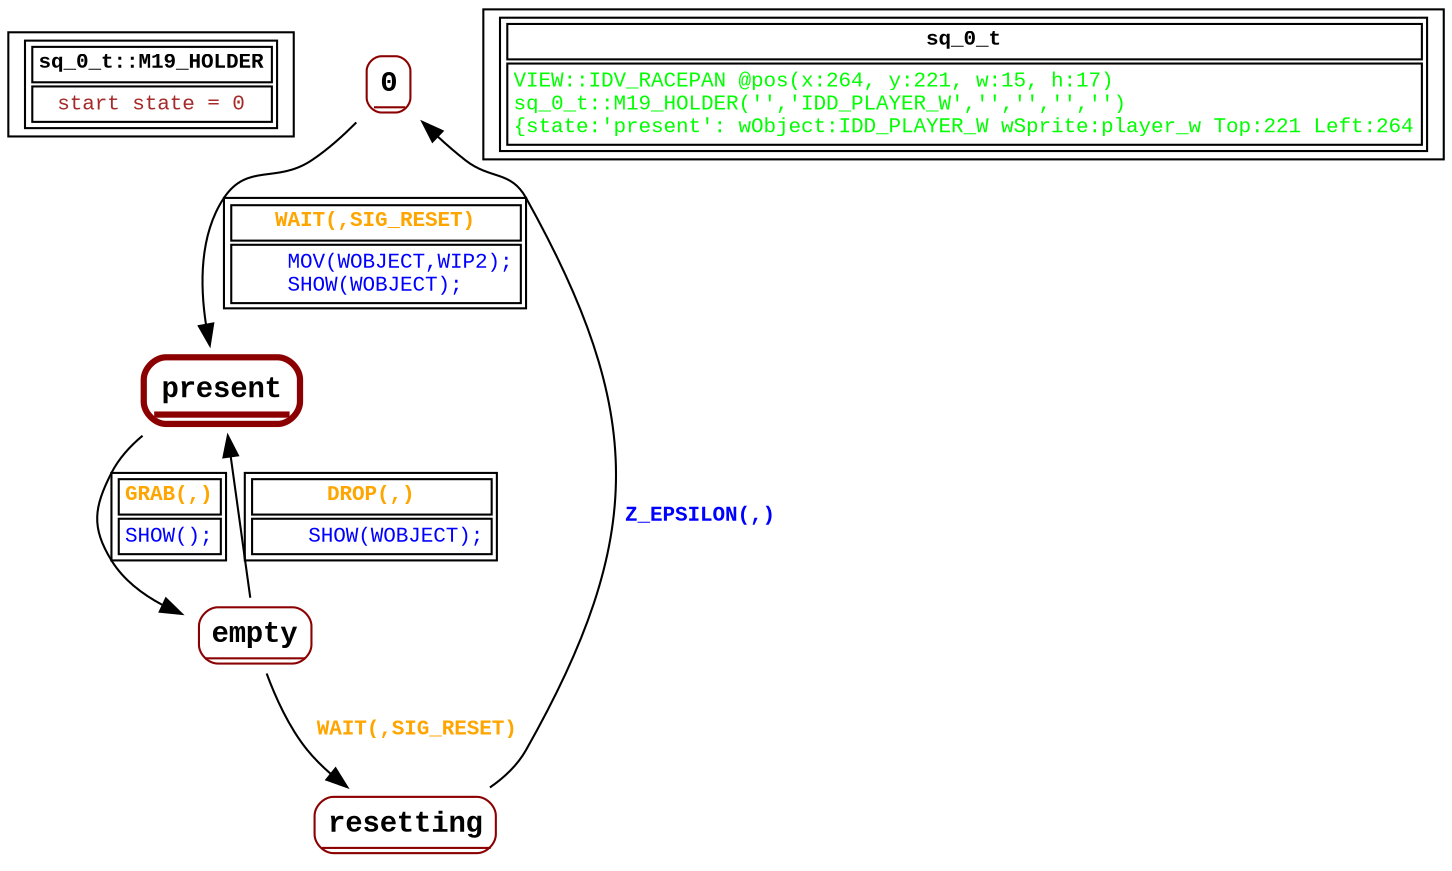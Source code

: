 digraph Automaton {
 fontname="Courier New"
	node [shape=oval, fontname="Courier New"];
	filename[shape = record, fontsize=10, label=< <table border="1"><tr><td><b>sq_0_t::M19_HOLDER<br align="left"/></b></td></tr>
<tr><td><font point-size="10" color ="brown">start state = 0<br align="left"/></font></td></tr></table>>
];
	0[shape = none, fontsize=14, label=< <table border="1" color="darkred" style="rounded"><tr><td sides="b"><b>0<br align="left"/></b></td></tr>
</table>>];
"0" -> "present" [fontcolor=orange,fontsize=10,fontname="Courier New", label=< <table border="1"><tr><td><b>WAIT(,SIG_RESET)<br align="left"/></b></td></tr>
<tr><td><font point-size="10" color ="blue">    MOV(WOBJECT,WIP2);<br align="left"/>    SHOW(WOBJECT);<br align="left"/></font></td></tr></table>>
];
	empty[shape = none, fontsize=14, label=< <table border="1" color="darkred" style="rounded"><tr><td sides="b"><b>empty<br align="left"/></b></td></tr>
</table>>];
"empty" -> "present" [fontcolor=orange,fontsize=10,fontname="Courier New", label=< <table border="1"><tr><td><b>DROP(,)<br align="left"/></b></td></tr>
<tr><td><font point-size="10" color ="blue">    SHOW(WOBJECT);<br align="left"/></font></td></tr></table>>
];
"empty" -> "resetting" [fontcolor=orange,fontsize=10,fontname="Courier New", label=< <table border="0"><tr><td><b>WAIT(,SIG_RESET)<br align="left"/></b></td></tr>
</table>>
];
	present[shape = none, fontsize=14, label=< <table border="3" color="darkred" style="rounded"><tr><td sides="b"><b>present<br align="left"/></b></td></tr>
</table>>];
"present" -> "empty" [fontcolor=orange,fontsize=10,fontname="Courier New", label=< <table border="1"><tr><td><b>GRAB(,)<br align="left"/></b></td></tr>
<tr><td><font point-size="10" color ="blue">SHOW();<br align="left"/></font></td></tr></table>>
];
	resetting[shape = none, fontsize=14, label=< <table border="1" color="darkred" style="rounded"><tr><td sides="b"><b>resetting<br align="left"/></b></td></tr>
</table>>];
"resetting" -> "0" [fontcolor=blue,fontsize=10,fontname="Courier New", label=< <table border="0"><tr><td><b>Z_EPSILON(,)<br align="left"/></b></td></tr>
</table>>
];
	status[shape = record, fontsize=10, label=< <table border="1"><tr><td><b>sq_0_t<br align="left"/></b></td></tr>
<tr><td><font point-size="10" color ="green">VIEW::IDV_RACEPAN @pos(x:264, y:221, w:15, h:17)<br align="left"/>sq_0_t::M19_HOLDER(&apos;&apos;,&apos;IDD_PLAYER_W&apos;,&apos;&apos;,&apos;&apos;,&apos;&apos;,&apos;&apos;)<br align="left"/>			&#123;state:&apos;present&apos;: wObject:IDD_PLAYER_W wSprite:player_w Top:221 Left:264<br align="left"/></font></td></tr></table>>
];
}
